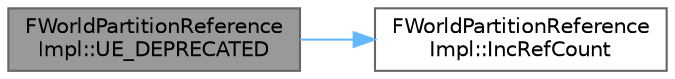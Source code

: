 digraph "FWorldPartitionReferenceImpl::UE_DEPRECATED"
{
 // INTERACTIVE_SVG=YES
 // LATEX_PDF_SIZE
  bgcolor="transparent";
  edge [fontname=Helvetica,fontsize=10,labelfontname=Helvetica,labelfontsize=10];
  node [fontname=Helvetica,fontsize=10,shape=box,height=0.2,width=0.4];
  rankdir="LR";
  Node1 [id="Node000001",label="FWorldPartitionReference\lImpl::UE_DEPRECATED",height=0.2,width=0.4,color="gray40", fillcolor="grey60", style="filled", fontcolor="black",tooltip=" "];
  Node1 -> Node2 [id="edge1_Node000001_Node000002",color="steelblue1",style="solid",tooltip=" "];
  Node2 [id="Node000002",label="FWorldPartitionReference\lImpl::IncRefCount",height=0.2,width=0.4,color="grey40", fillcolor="white", style="filled",URL="$d1/de8/structFWorldPartitionReferenceImpl.html#a7360cb78ee3b5c9e9e3edb275acdd191",tooltip=" "];
}
